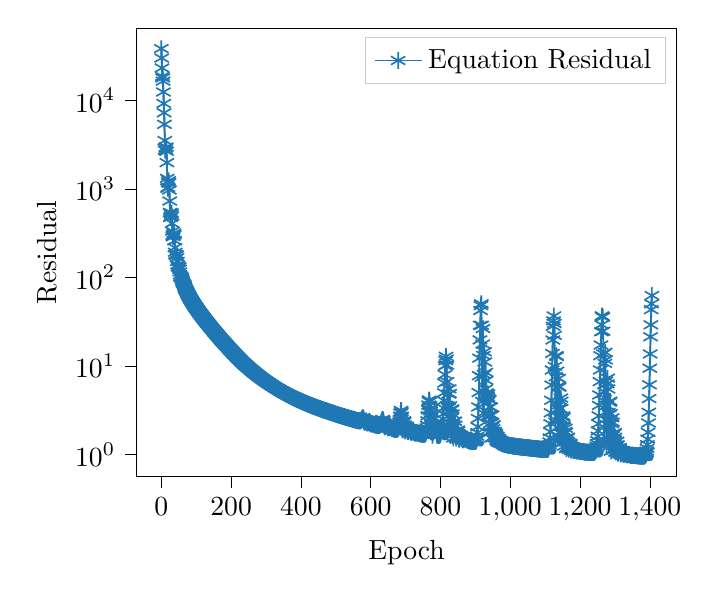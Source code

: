 % This file was created with tikzplotlib v0.9.16.
\begin{tikzpicture}

\definecolor{color0}{rgb}{0.122,0.467,0.706}

\begin{axis}[
legend cell align={left},
legend style={fill opacity=0.8, draw opacity=1, text opacity=1, draw=white!80!black},
log basis y={10},
tick align=outside,
tick pos=left,
x grid style={white!69.02!black},
xlabel={Epoch},
xmin=-70.3, xmax=1476.3,
xtick style={color=black},
y grid style={white!69.02!black},
ylabel={Residual},
ymin=0.565, ymax=65041.251,
ymode=log,
ytick style={color=black},
ytick={0.01,0.1,1,10,100,1000,10000,100000,1000000},
yticklabels={
  \(\displaystyle {10^{-2}}\),
  \(\displaystyle {10^{-1}}\),
  \(\displaystyle {10^{0}}\),
  \(\displaystyle {10^{1}}\),
  \(\displaystyle {10^{2}}\),
  \(\displaystyle {10^{3}}\),
  \(\displaystyle {10^{4}}\),
  \(\displaystyle {10^{5}}\),
  \(\displaystyle {10^{6}}\)
}
]
\addplot [semithick, color0, mark=asterisk, mark size=3, mark options={solid}]
table {%
0 38294.785
1 29963.654
2 23154.592
3 18634.309
4 17830.248
5 16428.75
6 12385.053
7 9188.387
8 7217.996
9 5345.631
10 3510.01
11 2729.311
12 2751.29
13 2891.223
14 2967.458
15 2649.318
16 1976.648
17 1312.768
18 1013.349
19 1036.403
20 1175.579
21 1235.642
22 1165.005
23 969.65
24 727.889
25 541.455
26 474.905
27 479.21
28 515.032
29 534.391
30 493.303
31 407.742
32 332.962
33 295.327
34 287.905
35 303.293
36 316.8
37 301.67
38 259.315
39 216.971
40 192.349
41 181.068
42 177.887
43 179.488
44 178.453
45 167.696
46 151.755
47 138.959
48 132.615
49 131.449
50 132.184
51 130.276
52 123.774
53 115.149
54 107.02
55 101.752
56 100.622
57 101.297
58 99.992
59 96.892
60 93.879
61 90.497
62 87.225
63 85.711
64 85.293
65 83.95
66 81.646
67 79.055
68 76.337
69 74.151
70 72.894
71 71.895
72 70.779
73 69.543
74 67.925
75 66.172
76 64.87
77 63.912
78 62.917
79 61.923
80 60.863
81 59.668
82 58.605
83 57.708
84 56.815
85 56.035
86 55.281
87 54.401
88 53.525
89 52.716
90 51.944
91 51.193
92 50.431
93 49.679
94 48.972
95 48.264
96 47.61
97 47.012
98 46.37
99 45.775
100 45.191
101 44.577
102 44.005
103 43.468
104 42.917
105 42.363
106 41.817
107 41.281
108 40.751
109 40.235
110 39.745
111 39.259
112 38.763
113 38.282
114 37.818
115 37.366
116 36.925
117 36.476
118 36.028
119 35.601
120 35.177
121 34.76
122 34.353
123 33.944
124 33.542
125 33.145
126 32.756
127 32.376
128 32.002
129 31.635
130 31.273
131 30.916
132 30.566
133 30.22
134 29.88
135 29.543
136 29.211
137 28.887
138 28.565
139 28.244
140 27.931
141 27.62
142 27.313
143 27.013
144 26.715
145 26.42
146 26.131
147 25.845
148 25.567
149 25.293
150 25.021
151 24.753
152 24.487
153 24.222
154 23.963
155 23.706
156 23.453
157 23.202
158 22.958
159 22.718
160 22.482
161 22.246
162 22.007
163 21.773
164 21.542
165 21.315
166 21.092
167 20.871
168 20.651
169 20.433
170 20.223
171 20.012
172 19.808
173 19.607
174 19.405
175 19.206
176 19.013
177 18.823
178 18.633
179 18.446
180 18.262
181 18.079
182 17.897
183 17.718
184 17.541
185 17.366
186 17.192
187 17.019
188 16.85
189 16.684
190 16.519
191 16.355
192 16.195
193 16.036
194 15.879
195 15.724
196 15.571
197 15.419
198 15.268
199 15.119
200 14.972
201 14.822
202 14.674
203 14.531
204 14.39
205 14.253
206 14.121
207 13.988
208 13.848
209 13.711
210 13.578
211 13.449
212 13.322
213 13.194
214 13.068
215 12.943
216 12.818
217 12.697
218 12.578
219 12.462
220 12.347
221 12.233
222 12.122
223 12.014
224 11.905
225 11.798
226 11.693
227 11.589
228 11.485
229 11.38
230 11.276
231 11.176
232 11.079
233 10.986
234 10.893
235 10.8
236 10.709
237 10.62
238 10.534
239 10.447
240 10.362
241 10.277
242 10.194
243 10.112
244 10.031
245 9.951
246 9.871
247 9.792
248 9.714
249 9.637
250 9.561
251 9.486
252 9.411
253 9.338
254 9.265
255 9.192
256 9.121
257 9.051
258 8.981
259 8.912
260 8.844
261 8.776
262 8.71
263 8.644
264 8.579
265 8.516
266 8.452
267 8.39
268 8.328
269 8.267
270 8.207
271 8.148
272 8.09
273 8.032
274 7.975
275 7.92
276 7.864
277 7.809
278 7.756
279 7.702
280 7.649
281 7.597
282 7.545
283 7.494
284 7.444
285 7.394
286 7.345
287 7.296
288 7.248
289 7.2
290 7.153
291 7.106
292 7.059
293 7.013
294 6.967
295 6.922
296 6.877
297 6.833
298 6.79
299 6.746
300 6.703
301 6.661
302 6.618
303 6.576
304 6.535
305 6.494
306 6.453
307 6.413
308 6.374
309 6.334
310 6.296
311 6.257
312 6.22
313 6.182
314 6.145
315 6.109
316 6.073
317 6.037
318 6.002
319 5.967
320 5.932
321 5.898
322 5.864
323 5.831
324 5.797
325 5.764
326 5.731
327 5.698
328 5.666
329 5.634
330 5.602
331 5.571
332 5.54
333 5.509
334 5.478
335 5.447
336 5.417
337 5.386
338 5.357
339 5.327
340 5.298
341 5.27
342 5.241
343 5.213
344 5.186
345 5.158
346 5.132
347 5.105
348 5.079
349 5.053
350 5.027
351 5.002
352 4.977
353 4.952
354 4.928
355 4.903
356 4.879
357 4.855
358 4.832
359 4.808
360 4.785
361 4.762
362 4.74
363 4.717
364 4.695
365 4.673
366 4.651
367 4.629
368 4.608
369 4.586
370 4.565
371 4.544
372 4.524
373 4.503
374 4.483
375 4.463
376 4.443
377 4.424
378 4.404
379 4.385
380 4.366
381 4.347
382 4.328
383 4.309
384 4.291
385 4.272
386 4.254
387 4.236
388 4.218
389 4.2
390 4.183
391 4.165
392 4.148
393 4.131
394 4.114
395 4.098
396 4.081
397 4.065
398 4.048
399 4.032
400 4.016
401 4.0
402 3.985
403 3.969
404 3.953
405 3.938
406 3.923
407 3.907
408 3.892
409 3.877
410 3.862
411 3.847
412 3.832
413 3.818
414 3.803
415 3.788
416 3.774
417 3.76
418 3.746
419 3.731
420 3.718
421 3.704
422 3.69
423 3.677
424 3.663
425 3.65
426 3.637
427 3.624
428 3.611
429 3.598
430 3.585
431 3.572
432 3.56
433 3.548
434 3.535
435 3.523
436 3.511
437 3.498
438 3.486
439 3.475
440 3.463
441 3.451
442 3.439
443 3.428
444 3.416
445 3.404
446 3.393
447 3.382
448 3.371
449 3.359
450 3.348
451 3.337
452 3.326
453 3.315
454 3.305
455 3.294
456 3.283
457 3.272
458 3.262
459 3.251
460 3.241
461 3.231
462 3.22
463 3.21
464 3.2
465 3.19
466 3.18
467 3.17
468 3.16
469 3.15
470 3.14
471 3.13
472 3.121
473 3.111
474 3.101
475 3.092
476 3.082
477 3.073
478 3.063
479 3.054
480 3.044
481 3.035
482 3.026
483 3.016
484 3.007
485 2.998
486 2.988
487 2.979
488 2.97
489 2.961
490 2.952
491 2.943
492 2.934
493 2.925
494 2.917
495 2.908
496 2.899
497 2.89
498 2.882
499 2.874
500 2.865
501 2.856
502 2.847
503 2.839
504 2.83
505 2.822
506 2.813
507 2.805
508 2.797
509 2.79
510 2.782
511 2.773
512 2.765
513 2.757
514 2.749
515 2.741
516 2.734
517 2.727
518 2.719
519 2.711
520 2.704
521 2.696
522 2.689
523 2.682
524 2.675
525 2.668
526 2.661
527 2.653
528 2.646
529 2.639
530 2.632
531 2.624
532 2.617
533 2.611
534 2.604
535 2.596
536 2.589
537 2.582
538 2.576
539 2.569
540 2.563
541 2.556
542 2.549
543 2.542
544 2.536
545 2.529
546 2.523
547 2.516
548 2.509
549 2.503
550 2.497
551 2.49
552 2.484
553 2.478
554 2.471
555 2.465
556 2.459
557 2.453
558 2.447
559 2.441
560 2.435
561 2.43
562 2.425
563 2.419
564 2.412
565 2.407
566 2.404
567 2.398
568 2.397
569 2.398
570 2.401
571 2.407
572 2.421
573 2.437
574 2.47
575 2.502
576 2.557
577 2.582
578 2.609
579 2.558
580 2.476
581 2.379
582 2.321
583 2.31
584 2.339
585 2.378
586 2.395
587 2.386
588 2.349
589 2.31
590 2.277
591 2.266
592 2.276
593 2.297
594 2.313
595 2.307
596 2.295
597 2.276
598 2.261
599 2.24
600 2.223
601 2.216
602 2.222
603 2.228
604 2.23
605 2.225
606 2.216
607 2.207
608 2.198
609 2.19
610 2.182
611 2.174
612 2.164
613 2.158
614 2.155
615 2.153
616 2.148
617 2.146
618 2.143
619 2.141
620 2.14
621 2.139
622 2.139
623 2.139
624 2.14
625 2.145
626 2.155
627 2.17
628 2.195
629 2.222
630 2.272
631 2.325
632 2.397
633 2.439
634 2.496
635 2.471
636 2.422
637 2.313
638 2.197
639 2.105
640 2.059
641 2.06
642 2.097
643 2.141
644 2.177
645 2.189
646 2.163
647 2.119
648 2.066
649 2.03
650 2.008
651 1.999
652 2.003
653 2.012
654 2.02
655 2.026
656 2.03
657 2.026
658 2.022
659 2.011
660 1.998
661 1.983
662 1.974
663 1.966
664 1.961
665 1.955
666 1.946
667 1.937
668 1.934
669 1.934
670 1.933
671 1.932
672 1.929
673 1.928
674 1.931
675 1.935
676 1.939
677 1.95
678 1.968
679 1.997
680 2.037
681 2.098
682 2.187
683 2.325
684 2.473
685 2.719
686 2.933
687 3.153
688 3.041
689 2.694
690 2.221
691 1.922
692 1.894
693 2.071
694 2.304
695 2.408
696 2.361
697 2.157
698 1.954
699 1.848
700 1.877
701 1.985
702 2.073
703 2.091
704 2.023
705 1.925
706 1.846
707 1.817
708 1.837
709 1.878
710 1.918
711 1.934
712 1.921
713 1.881
714 1.836
715 1.801
716 1.786
717 1.789
718 1.804
719 1.819
720 1.826
721 1.824
722 1.812
723 1.797
724 1.781
725 1.767
726 1.758
727 1.753
728 1.753
729 1.756
730 1.759
731 1.761
732 1.762
733 1.76
734 1.757
735 1.752
736 1.747
737 1.741
738 1.735
739 1.729
740 1.724
741 1.719
742 1.714
743 1.71
744 1.707
745 1.704
746 1.702
747 1.7
748 1.698
749 1.697
750 1.696
751 1.695
752 1.696
753 1.697
754 1.701
755 1.708
756 1.719
757 1.738
758 1.766
759 1.814
760 1.882
761 1.996
762 2.15
763 2.409
764 2.738
765 3.209
766 3.629
767 4.067
768 4.127
769 3.949
770 3.567
771 3.221
772 3.097
773 2.927
774 2.664
775 2.208
776 1.811
777 1.651
778 1.763
779 1.998
780 2.168
781 2.223
782 2.178
783 2.134
784 2.12
785 2.133
786 2.133
787 2.064
788 1.942
789 1.8
790 1.693
791 1.645
792 1.644
793 1.664
794 1.673
795 1.667
796 1.651
797 1.646
798 1.656
799 1.686
800 1.732
801 1.785
802 1.848
803 1.911
804 1.998
805 2.107
806 2.278
807 2.517
808 2.877
809 3.349
810 4.064
811 4.985
812 6.424
813 7.998
814 10.046
815 11.491
816 12.86
817 11.967
818 10.27
819 6.671
820 3.546
821 1.782
822 1.923
823 3.366
824 4.821
825 5.518
826 4.878
827 3.545
828 2.226
829 1.636
830 1.893
831 2.592
832 3.199
833 3.284
834 2.875
835 2.211
836 1.682
837 1.54
838 1.767
839 2.131
840 2.383
841 2.375
842 2.14
843 1.829
844 1.598
845 1.528
846 1.6
847 1.737
848 1.855
849 1.892
850 1.843
851 1.723
852 1.595
853 1.507
854 1.484
855 1.519
856 1.58
857 1.632
858 1.65
859 1.635
860 1.598
861 1.554
862 1.515
863 1.487
864 1.471
865 1.466
866 1.471
867 1.482
868 1.496
869 1.509
870 1.516
871 1.517
872 1.511
873 1.501
874 1.488
875 1.477
876 1.467
877 1.459
878 1.452
879 1.446
880 1.44
881 1.434
882 1.429
883 1.426
884 1.423
885 1.421
886 1.42
887 1.418
888 1.417
889 1.415
890 1.413
891 1.411
892 1.409
893 1.407
894 1.405
895 1.404
896 1.403
897 1.403
898 1.404
899 1.406
900 1.411
901 1.42
902 1.436
903 1.466
904 1.518
905 1.611
906 1.771
907 2.059
908 2.554
909 3.448
910 5.014
911 7.781
912 12.263
913 19.706
914 28.811
915 42.302
916 48.057
917 50.409
918 28.793
919 7.463
920 3.98
921 17.71
922 26.46
923 13.171
924 2.942
925 8.015
926 14.447
927 11.096
928 4.491
929 5.49
930 8.466
931 6.88
932 4.968
933 4.708
934 4.516
935 4.46
936 4.822
937 4.282
938 2.691
939 2.797
940 4.177
941 3.449
942 1.788
943 2.244
944 3.44
945 2.752
946 1.537
947 2.041
948 2.79
949 2.143
950 1.553
951 1.953
952 2.168
953 1.78
954 1.626
955 1.824
956 1.763
957 1.556
958 1.645
959 1.723
960 1.526
961 1.442
962 1.604
963 1.609
964 1.417
965 1.395
966 1.529
967 1.509
968 1.376
969 1.376
970 1.454
971 1.422
972 1.35
973 1.366
974 1.395
975 1.359
976 1.328
977 1.351
978 1.361
979 1.327
980 1.308
981 1.33
982 1.338
983 1.311
984 1.295
985 1.308
986 1.315
987 1.299
988 1.288
989 1.293
990 1.296
991 1.287
992 1.28
993 1.282
994 1.283
995 1.277
996 1.27
997 1.271
998 1.273
999 1.269
1000 1.263
1001 1.262
1002 1.263
1003 1.261
1004 1.257
1005 1.255
1006 1.255
1007 1.253
1008 1.251
1009 1.248
1010 1.247
1011 1.247
1012 1.245
1013 1.242
1014 1.24
1015 1.24
1016 1.239
1017 1.236
1018 1.234
1019 1.233
1020 1.232
1021 1.231
1022 1.229
1023 1.227
1024 1.226
1025 1.225
1026 1.224
1027 1.222
1028 1.221
1029 1.219
1030 1.218
1031 1.217
1032 1.215
1033 1.214
1034 1.213
1035 1.211
1036 1.21
1037 1.209
1038 1.207
1039 1.206
1040 1.205
1041 1.204
1042 1.202
1043 1.201
1044 1.2
1045 1.199
1046 1.197
1047 1.196
1048 1.195
1049 1.194
1050 1.193
1051 1.191
1052 1.19
1053 1.189
1054 1.188
1055 1.187
1056 1.185
1057 1.184
1058 1.183
1059 1.182
1060 1.181
1061 1.18
1062 1.178
1063 1.177
1064 1.176
1065 1.175
1066 1.174
1067 1.172
1068 1.171
1069 1.17
1070 1.169
1071 1.168
1072 1.167
1073 1.166
1074 1.165
1075 1.163
1076 1.162
1077 1.161
1078 1.16
1079 1.159
1080 1.158
1081 1.157
1082 1.156
1083 1.155
1084 1.153
1085 1.152
1086 1.151
1087 1.15
1088 1.149
1089 1.148
1090 1.147
1091 1.146
1092 1.145
1093 1.144
1094 1.143
1095 1.142
1096 1.141
1097 1.14
1098 1.14
1099 1.139
1100 1.138
1101 1.138
1102 1.138
1103 1.138
1104 1.138
1105 1.14
1106 1.143
1107 1.148
1108 1.156
1109 1.17
1110 1.193
1111 1.231
1112 1.29
1113 1.389
1114 1.544
1115 1.81
1116 2.229
1117 2.964
1118 4.102
1119 6.088
1120 8.998
1121 13.852
1122 19.658
1123 28.133
1124 32.322
1125 36.777
1126 30.196
1127 22.174
1128 9.898
1129 2.494
1130 2.319
1131 7.55
1132 13.1
1133 12.777
1134 8.755
1135 3.55
1136 1.646
1137 3.293
1138 5.928
1139 7.245
1140 5.749
1141 3.267
1142 1.526
1143 1.747
1144 3.295
1145 4.342
1146 4.01
1147 2.51
1148 1.367
1149 1.346
1150 2.101
1151 2.736
1152 2.632
1153 2.052
1154 1.45
1155 1.246
1156 1.464
1157 1.822
1158 1.984
1159 1.78
1160 1.414
1161 1.166
1162 1.203
1163 1.42
1164 1.575
1165 1.554
1166 1.376
1167 1.205
1168 1.144
1169 1.194
1170 1.285
1171 1.339
1172 1.323
1173 1.246
1174 1.162
1175 1.118
1176 1.134
1177 1.183
1178 1.221
1179 1.219
1180 1.183
1181 1.14
1182 1.112
1183 1.108
1184 1.12
1185 1.137
1186 1.149
1187 1.148
1188 1.135
1189 1.116
1190 1.099
1191 1.092
1192 1.095
1193 1.103
1194 1.109
1195 1.112
1196 1.109
1197 1.103
1198 1.095
1199 1.088
1200 1.083
1201 1.081
1202 1.081
1203 1.084
1204 1.086
1205 1.087
1206 1.086
1207 1.084
1208 1.081
1209 1.078
1210 1.075
1211 1.072
1212 1.07
1213 1.068
1214 1.067
1215 1.067
1216 1.067
1217 1.066
1218 1.066
1219 1.065
1220 1.065
1221 1.064
1222 1.063
1223 1.062
1224 1.061
1225 1.06
1226 1.059
1227 1.058
1228 1.057
1229 1.057
1230 1.056
1231 1.055
1232 1.055
1233 1.054
1234 1.054
1235 1.054
1236 1.054
1237 1.055
1238 1.057
1239 1.059
1240 1.062
1241 1.068
1242 1.075
1243 1.085
1244 1.099
1245 1.119
1246 1.146
1247 1.186
1248 1.24
1249 1.322
1250 1.434
1251 1.61
1252 1.849
1253 2.226
1254 2.736
1255 3.585
1256 4.709
1257 6.651
1258 9.01
1259 13.084
1260 17.242
1261 24.369
1262 29.253
1263 36.853
1264 36.091
1265 35.579
1266 24.72
1267 13.703
1268 4.078
1269 1.386
1270 5.105
1271 10.706
1272 14.281
1273 11.706
1274 6.753
1275 2.209
1276 1.29
1277 3.576
1278 6.287
1279 7.292
1280 5.502
1281 2.987
1282 1.34
1283 1.496
1284 2.817
1285 3.902
1286 4.012
1287 2.913
1288 1.676
1289 1.092
1290 1.454
1291 2.23
1292 2.597
1293 2.324
1294 1.638
1295 1.146
1296 1.118
1297 1.423
1298 1.731
1299 1.773
1300 1.567
1301 1.256
1302 1.064
1303 1.082
1304 1.247
1305 1.403
1306 1.412
1307 1.289
1308 1.124
1309 1.032
1310 1.045
1311 1.12
1312 1.189
1313 1.203
1314 1.164
1315 1.097
1316 1.039
1317 1.015
1318 1.03
1319 1.065
1320 1.095
1321 1.099
1322 1.077
1323 1.044
1324 1.016
1325 1.004
1326 1.007
1327 1.019
1328 1.031
1329 1.037
1330 1.035
1331 1.025
1332 1.012
1333 0.999
1334 0.992
1335 0.992
1336 0.995
1337 1.0
1338 1.004
1339 1.004
1340 1.002
1341 0.998
1342 0.993
1343 0.989
1344 0.985
1345 0.983
1346 0.981
1347 0.981
1348 0.981
1349 0.982
1350 0.983
1351 0.983
1352 0.982
1353 0.981
1354 0.98
1355 0.979
1356 0.978
1357 0.976
1358 0.975
1359 0.973
1360 0.972
1361 0.971
1362 0.97
1363 0.969
1364 0.968
1365 0.968
1366 0.967
1367 0.966
1368 0.966
1369 0.965
1370 0.964
1371 0.964
1372 0.963
1373 0.962
1374 0.962
1375 0.961
1376 0.961
1377 0.96
1378 0.96
1379 0.96
1380 0.96
1381 0.96
1382 0.961
1383 0.962
1384 0.964
1385 0.968
1386 0.974
1387 0.982
1388 0.996
1389 1.016
1390 1.048
1391 1.096
1392 1.175
1393 1.294
1394 1.491
1395 1.783
1396 2.274
1397 3.003
1398 4.289
1399 6.138
1400 9.436
1401 13.666
1402 21.382
1403 29.155
1404 43.279
1405 50.414
1406 62.452
};
\addlegendentry{Equation Residual}
\end{axis}

\end{tikzpicture}

